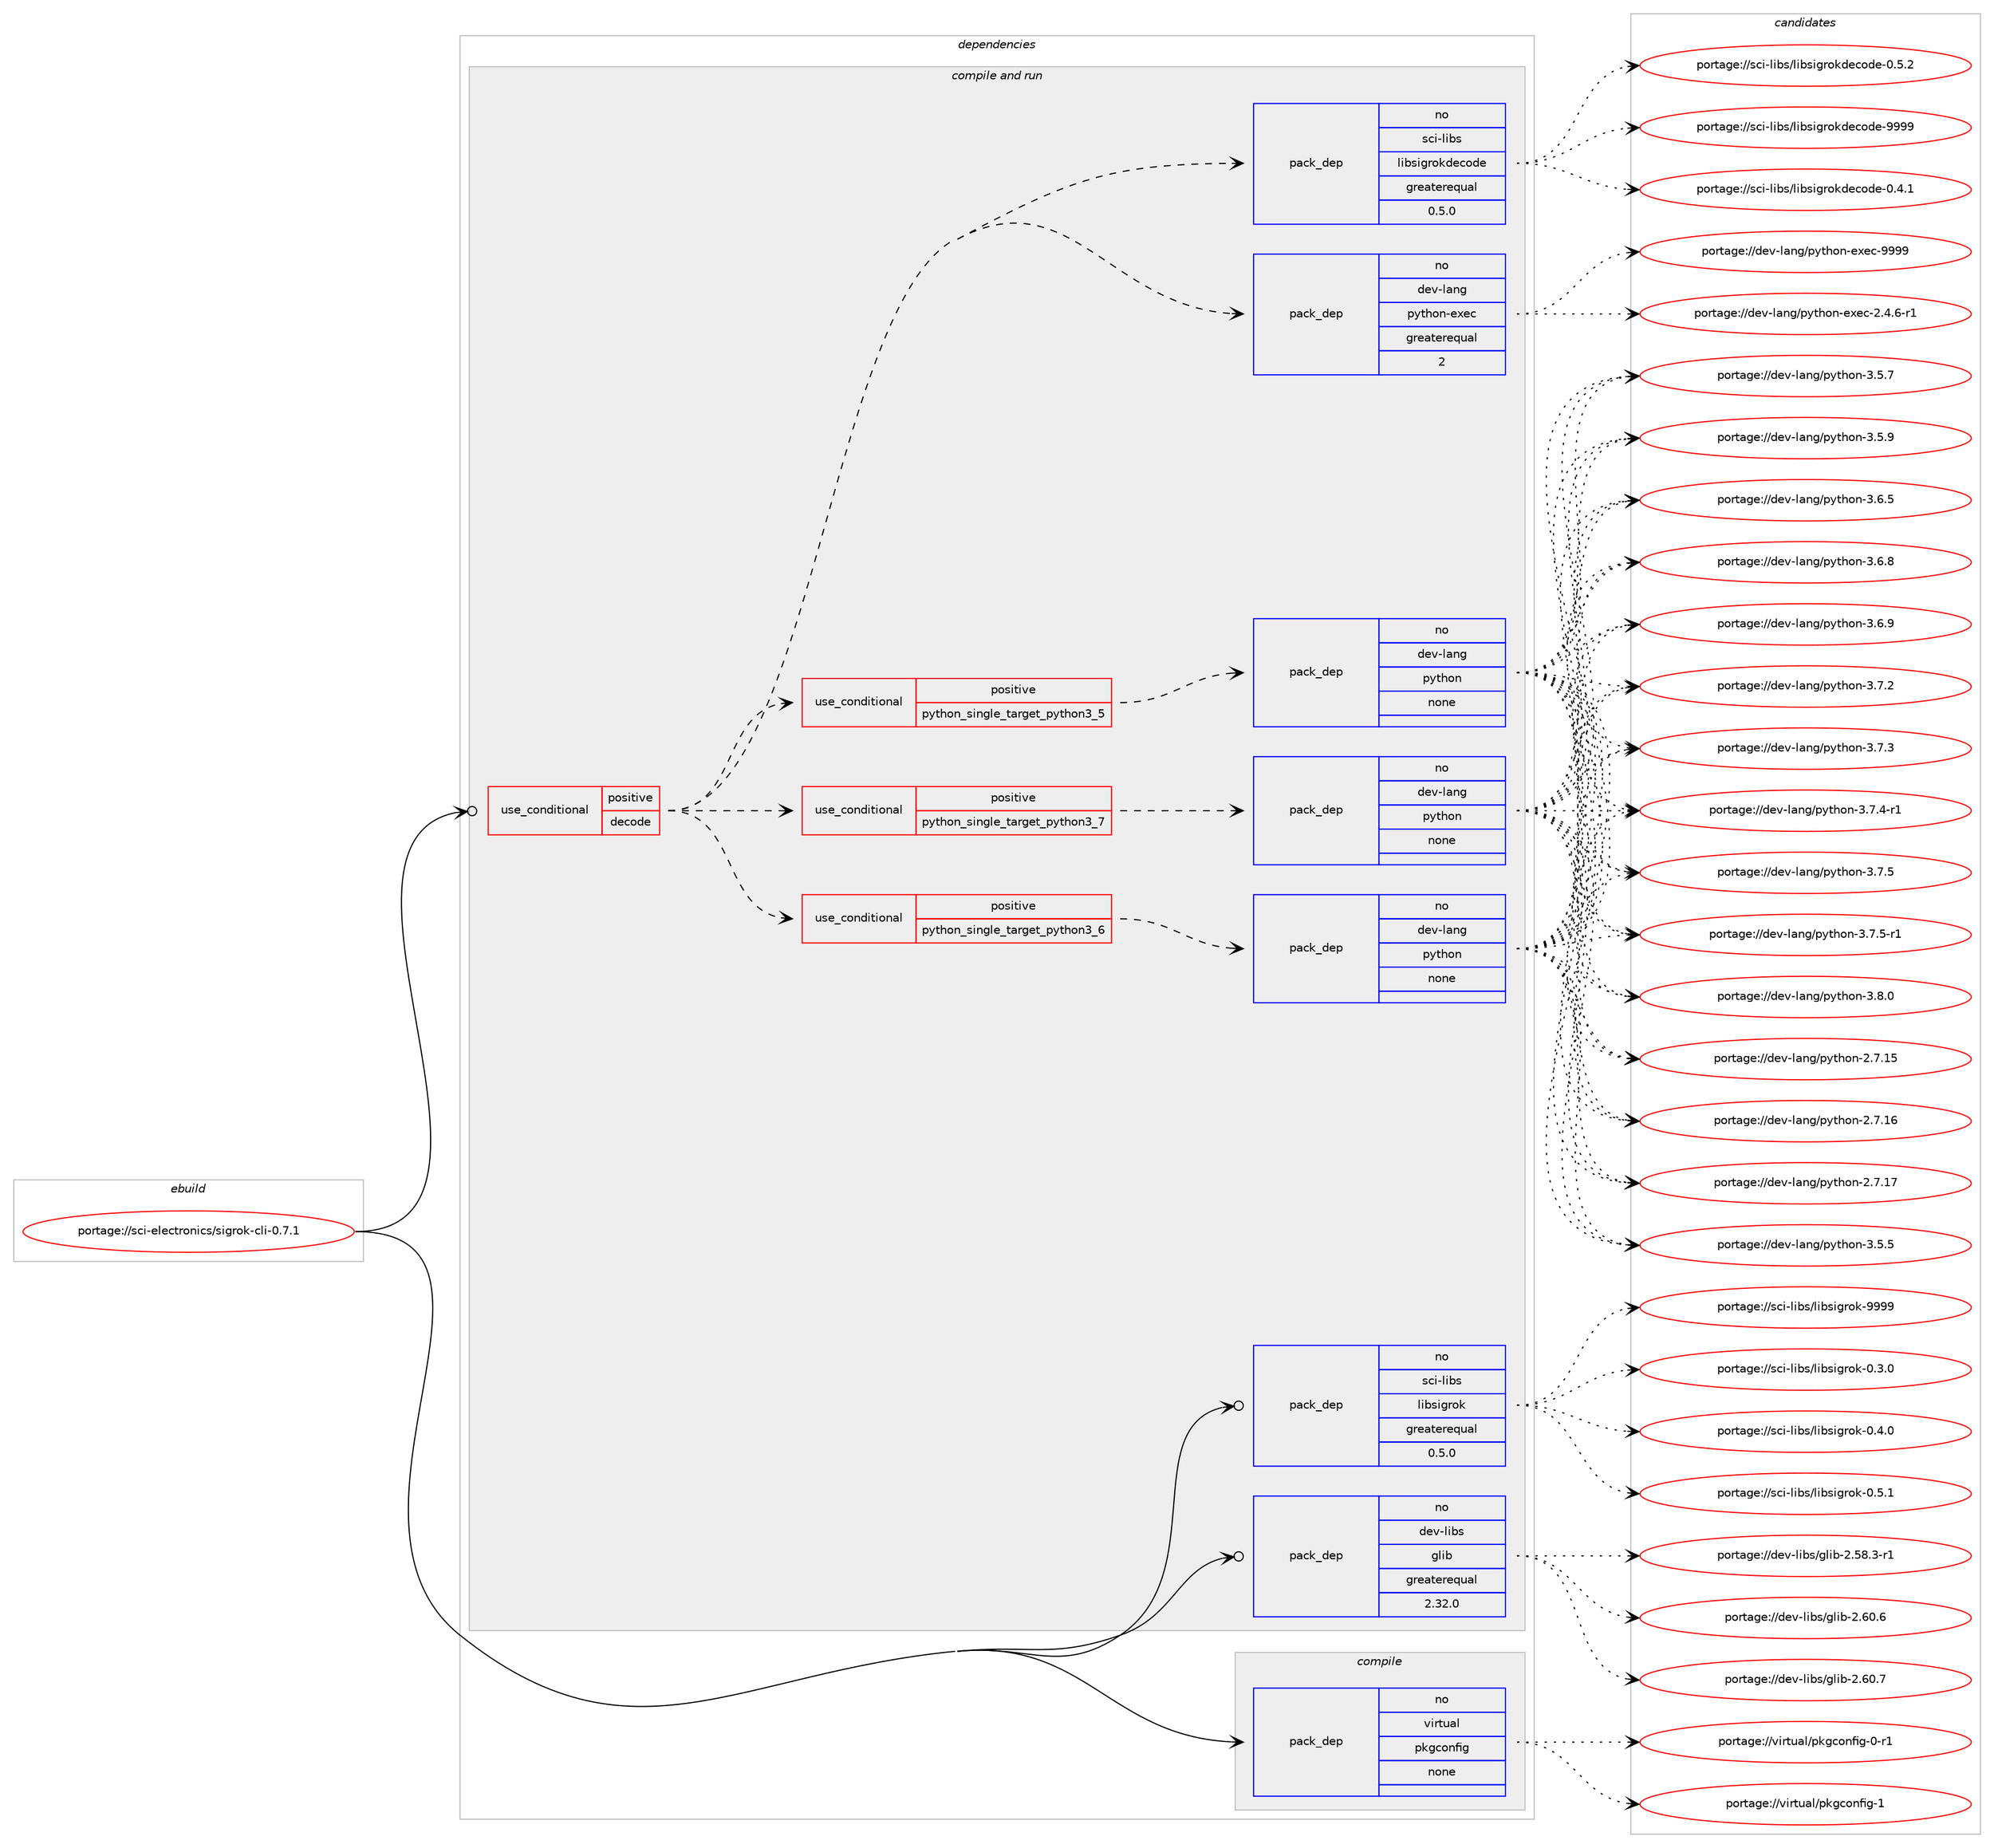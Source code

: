 digraph prolog {

# *************
# Graph options
# *************

newrank=true;
concentrate=true;
compound=true;
graph [rankdir=LR,fontname=Helvetica,fontsize=10,ranksep=1.5];#, ranksep=2.5, nodesep=0.2];
edge  [arrowhead=vee];
node  [fontname=Helvetica,fontsize=10];

# **********
# The ebuild
# **********

subgraph cluster_leftcol {
color=gray;
rank=same;
label=<<i>ebuild</i>>;
id [label="portage://sci-electronics/sigrok-cli-0.7.1", color=red, width=4, href="../sci-electronics/sigrok-cli-0.7.1.svg"];
}

# ****************
# The dependencies
# ****************

subgraph cluster_midcol {
color=gray;
label=<<i>dependencies</i>>;
subgraph cluster_compile {
fillcolor="#eeeeee";
style=filled;
label=<<i>compile</i>>;
subgraph pack284352 {
dependency386658 [label=<<TABLE BORDER="0" CELLBORDER="1" CELLSPACING="0" CELLPADDING="4" WIDTH="220"><TR><TD ROWSPAN="6" CELLPADDING="30">pack_dep</TD></TR><TR><TD WIDTH="110">no</TD></TR><TR><TD>virtual</TD></TR><TR><TD>pkgconfig</TD></TR><TR><TD>none</TD></TR><TR><TD></TD></TR></TABLE>>, shape=none, color=blue];
}
id:e -> dependency386658:w [weight=20,style="solid",arrowhead="vee"];
}
subgraph cluster_compileandrun {
fillcolor="#eeeeee";
style=filled;
label=<<i>compile and run</i>>;
subgraph cond95751 {
dependency386659 [label=<<TABLE BORDER="0" CELLBORDER="1" CELLSPACING="0" CELLPADDING="4"><TR><TD ROWSPAN="3" CELLPADDING="10">use_conditional</TD></TR><TR><TD>positive</TD></TR><TR><TD>decode</TD></TR></TABLE>>, shape=none, color=red];
subgraph pack284353 {
dependency386660 [label=<<TABLE BORDER="0" CELLBORDER="1" CELLSPACING="0" CELLPADDING="4" WIDTH="220"><TR><TD ROWSPAN="6" CELLPADDING="30">pack_dep</TD></TR><TR><TD WIDTH="110">no</TD></TR><TR><TD>sci-libs</TD></TR><TR><TD>libsigrokdecode</TD></TR><TR><TD>greaterequal</TD></TR><TR><TD>0.5.0</TD></TR></TABLE>>, shape=none, color=blue];
}
dependency386659:e -> dependency386660:w [weight=20,style="dashed",arrowhead="vee"];
subgraph cond95752 {
dependency386661 [label=<<TABLE BORDER="0" CELLBORDER="1" CELLSPACING="0" CELLPADDING="4"><TR><TD ROWSPAN="3" CELLPADDING="10">use_conditional</TD></TR><TR><TD>positive</TD></TR><TR><TD>python_single_target_python3_5</TD></TR></TABLE>>, shape=none, color=red];
subgraph pack284354 {
dependency386662 [label=<<TABLE BORDER="0" CELLBORDER="1" CELLSPACING="0" CELLPADDING="4" WIDTH="220"><TR><TD ROWSPAN="6" CELLPADDING="30">pack_dep</TD></TR><TR><TD WIDTH="110">no</TD></TR><TR><TD>dev-lang</TD></TR><TR><TD>python</TD></TR><TR><TD>none</TD></TR><TR><TD></TD></TR></TABLE>>, shape=none, color=blue];
}
dependency386661:e -> dependency386662:w [weight=20,style="dashed",arrowhead="vee"];
}
dependency386659:e -> dependency386661:w [weight=20,style="dashed",arrowhead="vee"];
subgraph cond95753 {
dependency386663 [label=<<TABLE BORDER="0" CELLBORDER="1" CELLSPACING="0" CELLPADDING="4"><TR><TD ROWSPAN="3" CELLPADDING="10">use_conditional</TD></TR><TR><TD>positive</TD></TR><TR><TD>python_single_target_python3_6</TD></TR></TABLE>>, shape=none, color=red];
subgraph pack284355 {
dependency386664 [label=<<TABLE BORDER="0" CELLBORDER="1" CELLSPACING="0" CELLPADDING="4" WIDTH="220"><TR><TD ROWSPAN="6" CELLPADDING="30">pack_dep</TD></TR><TR><TD WIDTH="110">no</TD></TR><TR><TD>dev-lang</TD></TR><TR><TD>python</TD></TR><TR><TD>none</TD></TR><TR><TD></TD></TR></TABLE>>, shape=none, color=blue];
}
dependency386663:e -> dependency386664:w [weight=20,style="dashed",arrowhead="vee"];
}
dependency386659:e -> dependency386663:w [weight=20,style="dashed",arrowhead="vee"];
subgraph cond95754 {
dependency386665 [label=<<TABLE BORDER="0" CELLBORDER="1" CELLSPACING="0" CELLPADDING="4"><TR><TD ROWSPAN="3" CELLPADDING="10">use_conditional</TD></TR><TR><TD>positive</TD></TR><TR><TD>python_single_target_python3_7</TD></TR></TABLE>>, shape=none, color=red];
subgraph pack284356 {
dependency386666 [label=<<TABLE BORDER="0" CELLBORDER="1" CELLSPACING="0" CELLPADDING="4" WIDTH="220"><TR><TD ROWSPAN="6" CELLPADDING="30">pack_dep</TD></TR><TR><TD WIDTH="110">no</TD></TR><TR><TD>dev-lang</TD></TR><TR><TD>python</TD></TR><TR><TD>none</TD></TR><TR><TD></TD></TR></TABLE>>, shape=none, color=blue];
}
dependency386665:e -> dependency386666:w [weight=20,style="dashed",arrowhead="vee"];
}
dependency386659:e -> dependency386665:w [weight=20,style="dashed",arrowhead="vee"];
subgraph pack284357 {
dependency386667 [label=<<TABLE BORDER="0" CELLBORDER="1" CELLSPACING="0" CELLPADDING="4" WIDTH="220"><TR><TD ROWSPAN="6" CELLPADDING="30">pack_dep</TD></TR><TR><TD WIDTH="110">no</TD></TR><TR><TD>dev-lang</TD></TR><TR><TD>python-exec</TD></TR><TR><TD>greaterequal</TD></TR><TR><TD>2</TD></TR></TABLE>>, shape=none, color=blue];
}
dependency386659:e -> dependency386667:w [weight=20,style="dashed",arrowhead="vee"];
}
id:e -> dependency386659:w [weight=20,style="solid",arrowhead="odotvee"];
subgraph pack284358 {
dependency386668 [label=<<TABLE BORDER="0" CELLBORDER="1" CELLSPACING="0" CELLPADDING="4" WIDTH="220"><TR><TD ROWSPAN="6" CELLPADDING="30">pack_dep</TD></TR><TR><TD WIDTH="110">no</TD></TR><TR><TD>dev-libs</TD></TR><TR><TD>glib</TD></TR><TR><TD>greaterequal</TD></TR><TR><TD>2.32.0</TD></TR></TABLE>>, shape=none, color=blue];
}
id:e -> dependency386668:w [weight=20,style="solid",arrowhead="odotvee"];
subgraph pack284359 {
dependency386669 [label=<<TABLE BORDER="0" CELLBORDER="1" CELLSPACING="0" CELLPADDING="4" WIDTH="220"><TR><TD ROWSPAN="6" CELLPADDING="30">pack_dep</TD></TR><TR><TD WIDTH="110">no</TD></TR><TR><TD>sci-libs</TD></TR><TR><TD>libsigrok</TD></TR><TR><TD>greaterequal</TD></TR><TR><TD>0.5.0</TD></TR></TABLE>>, shape=none, color=blue];
}
id:e -> dependency386669:w [weight=20,style="solid",arrowhead="odotvee"];
}
subgraph cluster_run {
fillcolor="#eeeeee";
style=filled;
label=<<i>run</i>>;
}
}

# **************
# The candidates
# **************

subgraph cluster_choices {
rank=same;
color=gray;
label=<<i>candidates</i>>;

subgraph choice284352 {
color=black;
nodesep=1;
choiceportage11810511411611797108471121071039911111010210510345484511449 [label="portage://virtual/pkgconfig-0-r1", color=red, width=4,href="../virtual/pkgconfig-0-r1.svg"];
choiceportage1181051141161179710847112107103991111101021051034549 [label="portage://virtual/pkgconfig-1", color=red, width=4,href="../virtual/pkgconfig-1.svg"];
dependency386658:e -> choiceportage11810511411611797108471121071039911111010210510345484511449:w [style=dotted,weight="100"];
dependency386658:e -> choiceportage1181051141161179710847112107103991111101021051034549:w [style=dotted,weight="100"];
}
subgraph choice284353 {
color=black;
nodesep=1;
choiceportage115991054510810598115471081059811510510311411110710010199111100101454846524649 [label="portage://sci-libs/libsigrokdecode-0.4.1", color=red, width=4,href="../sci-libs/libsigrokdecode-0.4.1.svg"];
choiceportage115991054510810598115471081059811510510311411110710010199111100101454846534650 [label="portage://sci-libs/libsigrokdecode-0.5.2", color=red, width=4,href="../sci-libs/libsigrokdecode-0.5.2.svg"];
choiceportage1159910545108105981154710810598115105103114111107100101991111001014557575757 [label="portage://sci-libs/libsigrokdecode-9999", color=red, width=4,href="../sci-libs/libsigrokdecode-9999.svg"];
dependency386660:e -> choiceportage115991054510810598115471081059811510510311411110710010199111100101454846524649:w [style=dotted,weight="100"];
dependency386660:e -> choiceportage115991054510810598115471081059811510510311411110710010199111100101454846534650:w [style=dotted,weight="100"];
dependency386660:e -> choiceportage1159910545108105981154710810598115105103114111107100101991111001014557575757:w [style=dotted,weight="100"];
}
subgraph choice284354 {
color=black;
nodesep=1;
choiceportage10010111845108971101034711212111610411111045504655464953 [label="portage://dev-lang/python-2.7.15", color=red, width=4,href="../dev-lang/python-2.7.15.svg"];
choiceportage10010111845108971101034711212111610411111045504655464954 [label="portage://dev-lang/python-2.7.16", color=red, width=4,href="../dev-lang/python-2.7.16.svg"];
choiceportage10010111845108971101034711212111610411111045504655464955 [label="portage://dev-lang/python-2.7.17", color=red, width=4,href="../dev-lang/python-2.7.17.svg"];
choiceportage100101118451089711010347112121116104111110455146534653 [label="portage://dev-lang/python-3.5.5", color=red, width=4,href="../dev-lang/python-3.5.5.svg"];
choiceportage100101118451089711010347112121116104111110455146534655 [label="portage://dev-lang/python-3.5.7", color=red, width=4,href="../dev-lang/python-3.5.7.svg"];
choiceportage100101118451089711010347112121116104111110455146534657 [label="portage://dev-lang/python-3.5.9", color=red, width=4,href="../dev-lang/python-3.5.9.svg"];
choiceportage100101118451089711010347112121116104111110455146544653 [label="portage://dev-lang/python-3.6.5", color=red, width=4,href="../dev-lang/python-3.6.5.svg"];
choiceportage100101118451089711010347112121116104111110455146544656 [label="portage://dev-lang/python-3.6.8", color=red, width=4,href="../dev-lang/python-3.6.8.svg"];
choiceportage100101118451089711010347112121116104111110455146544657 [label="portage://dev-lang/python-3.6.9", color=red, width=4,href="../dev-lang/python-3.6.9.svg"];
choiceportage100101118451089711010347112121116104111110455146554650 [label="portage://dev-lang/python-3.7.2", color=red, width=4,href="../dev-lang/python-3.7.2.svg"];
choiceportage100101118451089711010347112121116104111110455146554651 [label="portage://dev-lang/python-3.7.3", color=red, width=4,href="../dev-lang/python-3.7.3.svg"];
choiceportage1001011184510897110103471121211161041111104551465546524511449 [label="portage://dev-lang/python-3.7.4-r1", color=red, width=4,href="../dev-lang/python-3.7.4-r1.svg"];
choiceportage100101118451089711010347112121116104111110455146554653 [label="portage://dev-lang/python-3.7.5", color=red, width=4,href="../dev-lang/python-3.7.5.svg"];
choiceportage1001011184510897110103471121211161041111104551465546534511449 [label="portage://dev-lang/python-3.7.5-r1", color=red, width=4,href="../dev-lang/python-3.7.5-r1.svg"];
choiceportage100101118451089711010347112121116104111110455146564648 [label="portage://dev-lang/python-3.8.0", color=red, width=4,href="../dev-lang/python-3.8.0.svg"];
dependency386662:e -> choiceportage10010111845108971101034711212111610411111045504655464953:w [style=dotted,weight="100"];
dependency386662:e -> choiceportage10010111845108971101034711212111610411111045504655464954:w [style=dotted,weight="100"];
dependency386662:e -> choiceportage10010111845108971101034711212111610411111045504655464955:w [style=dotted,weight="100"];
dependency386662:e -> choiceportage100101118451089711010347112121116104111110455146534653:w [style=dotted,weight="100"];
dependency386662:e -> choiceportage100101118451089711010347112121116104111110455146534655:w [style=dotted,weight="100"];
dependency386662:e -> choiceportage100101118451089711010347112121116104111110455146534657:w [style=dotted,weight="100"];
dependency386662:e -> choiceportage100101118451089711010347112121116104111110455146544653:w [style=dotted,weight="100"];
dependency386662:e -> choiceportage100101118451089711010347112121116104111110455146544656:w [style=dotted,weight="100"];
dependency386662:e -> choiceportage100101118451089711010347112121116104111110455146544657:w [style=dotted,weight="100"];
dependency386662:e -> choiceportage100101118451089711010347112121116104111110455146554650:w [style=dotted,weight="100"];
dependency386662:e -> choiceportage100101118451089711010347112121116104111110455146554651:w [style=dotted,weight="100"];
dependency386662:e -> choiceportage1001011184510897110103471121211161041111104551465546524511449:w [style=dotted,weight="100"];
dependency386662:e -> choiceportage100101118451089711010347112121116104111110455146554653:w [style=dotted,weight="100"];
dependency386662:e -> choiceportage1001011184510897110103471121211161041111104551465546534511449:w [style=dotted,weight="100"];
dependency386662:e -> choiceportage100101118451089711010347112121116104111110455146564648:w [style=dotted,weight="100"];
}
subgraph choice284355 {
color=black;
nodesep=1;
choiceportage10010111845108971101034711212111610411111045504655464953 [label="portage://dev-lang/python-2.7.15", color=red, width=4,href="../dev-lang/python-2.7.15.svg"];
choiceportage10010111845108971101034711212111610411111045504655464954 [label="portage://dev-lang/python-2.7.16", color=red, width=4,href="../dev-lang/python-2.7.16.svg"];
choiceportage10010111845108971101034711212111610411111045504655464955 [label="portage://dev-lang/python-2.7.17", color=red, width=4,href="../dev-lang/python-2.7.17.svg"];
choiceportage100101118451089711010347112121116104111110455146534653 [label="portage://dev-lang/python-3.5.5", color=red, width=4,href="../dev-lang/python-3.5.5.svg"];
choiceportage100101118451089711010347112121116104111110455146534655 [label="portage://dev-lang/python-3.5.7", color=red, width=4,href="../dev-lang/python-3.5.7.svg"];
choiceportage100101118451089711010347112121116104111110455146534657 [label="portage://dev-lang/python-3.5.9", color=red, width=4,href="../dev-lang/python-3.5.9.svg"];
choiceportage100101118451089711010347112121116104111110455146544653 [label="portage://dev-lang/python-3.6.5", color=red, width=4,href="../dev-lang/python-3.6.5.svg"];
choiceportage100101118451089711010347112121116104111110455146544656 [label="portage://dev-lang/python-3.6.8", color=red, width=4,href="../dev-lang/python-3.6.8.svg"];
choiceportage100101118451089711010347112121116104111110455146544657 [label="portage://dev-lang/python-3.6.9", color=red, width=4,href="../dev-lang/python-3.6.9.svg"];
choiceportage100101118451089711010347112121116104111110455146554650 [label="portage://dev-lang/python-3.7.2", color=red, width=4,href="../dev-lang/python-3.7.2.svg"];
choiceportage100101118451089711010347112121116104111110455146554651 [label="portage://dev-lang/python-3.7.3", color=red, width=4,href="../dev-lang/python-3.7.3.svg"];
choiceportage1001011184510897110103471121211161041111104551465546524511449 [label="portage://dev-lang/python-3.7.4-r1", color=red, width=4,href="../dev-lang/python-3.7.4-r1.svg"];
choiceportage100101118451089711010347112121116104111110455146554653 [label="portage://dev-lang/python-3.7.5", color=red, width=4,href="../dev-lang/python-3.7.5.svg"];
choiceportage1001011184510897110103471121211161041111104551465546534511449 [label="portage://dev-lang/python-3.7.5-r1", color=red, width=4,href="../dev-lang/python-3.7.5-r1.svg"];
choiceportage100101118451089711010347112121116104111110455146564648 [label="portage://dev-lang/python-3.8.0", color=red, width=4,href="../dev-lang/python-3.8.0.svg"];
dependency386664:e -> choiceportage10010111845108971101034711212111610411111045504655464953:w [style=dotted,weight="100"];
dependency386664:e -> choiceportage10010111845108971101034711212111610411111045504655464954:w [style=dotted,weight="100"];
dependency386664:e -> choiceportage10010111845108971101034711212111610411111045504655464955:w [style=dotted,weight="100"];
dependency386664:e -> choiceportage100101118451089711010347112121116104111110455146534653:w [style=dotted,weight="100"];
dependency386664:e -> choiceportage100101118451089711010347112121116104111110455146534655:w [style=dotted,weight="100"];
dependency386664:e -> choiceportage100101118451089711010347112121116104111110455146534657:w [style=dotted,weight="100"];
dependency386664:e -> choiceportage100101118451089711010347112121116104111110455146544653:w [style=dotted,weight="100"];
dependency386664:e -> choiceportage100101118451089711010347112121116104111110455146544656:w [style=dotted,weight="100"];
dependency386664:e -> choiceportage100101118451089711010347112121116104111110455146544657:w [style=dotted,weight="100"];
dependency386664:e -> choiceportage100101118451089711010347112121116104111110455146554650:w [style=dotted,weight="100"];
dependency386664:e -> choiceportage100101118451089711010347112121116104111110455146554651:w [style=dotted,weight="100"];
dependency386664:e -> choiceportage1001011184510897110103471121211161041111104551465546524511449:w [style=dotted,weight="100"];
dependency386664:e -> choiceportage100101118451089711010347112121116104111110455146554653:w [style=dotted,weight="100"];
dependency386664:e -> choiceportage1001011184510897110103471121211161041111104551465546534511449:w [style=dotted,weight="100"];
dependency386664:e -> choiceportage100101118451089711010347112121116104111110455146564648:w [style=dotted,weight="100"];
}
subgraph choice284356 {
color=black;
nodesep=1;
choiceportage10010111845108971101034711212111610411111045504655464953 [label="portage://dev-lang/python-2.7.15", color=red, width=4,href="../dev-lang/python-2.7.15.svg"];
choiceportage10010111845108971101034711212111610411111045504655464954 [label="portage://dev-lang/python-2.7.16", color=red, width=4,href="../dev-lang/python-2.7.16.svg"];
choiceportage10010111845108971101034711212111610411111045504655464955 [label="portage://dev-lang/python-2.7.17", color=red, width=4,href="../dev-lang/python-2.7.17.svg"];
choiceportage100101118451089711010347112121116104111110455146534653 [label="portage://dev-lang/python-3.5.5", color=red, width=4,href="../dev-lang/python-3.5.5.svg"];
choiceportage100101118451089711010347112121116104111110455146534655 [label="portage://dev-lang/python-3.5.7", color=red, width=4,href="../dev-lang/python-3.5.7.svg"];
choiceportage100101118451089711010347112121116104111110455146534657 [label="portage://dev-lang/python-3.5.9", color=red, width=4,href="../dev-lang/python-3.5.9.svg"];
choiceportage100101118451089711010347112121116104111110455146544653 [label="portage://dev-lang/python-3.6.5", color=red, width=4,href="../dev-lang/python-3.6.5.svg"];
choiceportage100101118451089711010347112121116104111110455146544656 [label="portage://dev-lang/python-3.6.8", color=red, width=4,href="../dev-lang/python-3.6.8.svg"];
choiceportage100101118451089711010347112121116104111110455146544657 [label="portage://dev-lang/python-3.6.9", color=red, width=4,href="../dev-lang/python-3.6.9.svg"];
choiceportage100101118451089711010347112121116104111110455146554650 [label="portage://dev-lang/python-3.7.2", color=red, width=4,href="../dev-lang/python-3.7.2.svg"];
choiceportage100101118451089711010347112121116104111110455146554651 [label="portage://dev-lang/python-3.7.3", color=red, width=4,href="../dev-lang/python-3.7.3.svg"];
choiceportage1001011184510897110103471121211161041111104551465546524511449 [label="portage://dev-lang/python-3.7.4-r1", color=red, width=4,href="../dev-lang/python-3.7.4-r1.svg"];
choiceportage100101118451089711010347112121116104111110455146554653 [label="portage://dev-lang/python-3.7.5", color=red, width=4,href="../dev-lang/python-3.7.5.svg"];
choiceportage1001011184510897110103471121211161041111104551465546534511449 [label="portage://dev-lang/python-3.7.5-r1", color=red, width=4,href="../dev-lang/python-3.7.5-r1.svg"];
choiceportage100101118451089711010347112121116104111110455146564648 [label="portage://dev-lang/python-3.8.0", color=red, width=4,href="../dev-lang/python-3.8.0.svg"];
dependency386666:e -> choiceportage10010111845108971101034711212111610411111045504655464953:w [style=dotted,weight="100"];
dependency386666:e -> choiceportage10010111845108971101034711212111610411111045504655464954:w [style=dotted,weight="100"];
dependency386666:e -> choiceportage10010111845108971101034711212111610411111045504655464955:w [style=dotted,weight="100"];
dependency386666:e -> choiceportage100101118451089711010347112121116104111110455146534653:w [style=dotted,weight="100"];
dependency386666:e -> choiceportage100101118451089711010347112121116104111110455146534655:w [style=dotted,weight="100"];
dependency386666:e -> choiceportage100101118451089711010347112121116104111110455146534657:w [style=dotted,weight="100"];
dependency386666:e -> choiceportage100101118451089711010347112121116104111110455146544653:w [style=dotted,weight="100"];
dependency386666:e -> choiceportage100101118451089711010347112121116104111110455146544656:w [style=dotted,weight="100"];
dependency386666:e -> choiceportage100101118451089711010347112121116104111110455146544657:w [style=dotted,weight="100"];
dependency386666:e -> choiceportage100101118451089711010347112121116104111110455146554650:w [style=dotted,weight="100"];
dependency386666:e -> choiceportage100101118451089711010347112121116104111110455146554651:w [style=dotted,weight="100"];
dependency386666:e -> choiceportage1001011184510897110103471121211161041111104551465546524511449:w [style=dotted,weight="100"];
dependency386666:e -> choiceportage100101118451089711010347112121116104111110455146554653:w [style=dotted,weight="100"];
dependency386666:e -> choiceportage1001011184510897110103471121211161041111104551465546534511449:w [style=dotted,weight="100"];
dependency386666:e -> choiceportage100101118451089711010347112121116104111110455146564648:w [style=dotted,weight="100"];
}
subgraph choice284357 {
color=black;
nodesep=1;
choiceportage10010111845108971101034711212111610411111045101120101994550465246544511449 [label="portage://dev-lang/python-exec-2.4.6-r1", color=red, width=4,href="../dev-lang/python-exec-2.4.6-r1.svg"];
choiceportage10010111845108971101034711212111610411111045101120101994557575757 [label="portage://dev-lang/python-exec-9999", color=red, width=4,href="../dev-lang/python-exec-9999.svg"];
dependency386667:e -> choiceportage10010111845108971101034711212111610411111045101120101994550465246544511449:w [style=dotted,weight="100"];
dependency386667:e -> choiceportage10010111845108971101034711212111610411111045101120101994557575757:w [style=dotted,weight="100"];
}
subgraph choice284358 {
color=black;
nodesep=1;
choiceportage10010111845108105981154710310810598455046535646514511449 [label="portage://dev-libs/glib-2.58.3-r1", color=red, width=4,href="../dev-libs/glib-2.58.3-r1.svg"];
choiceportage1001011184510810598115471031081059845504654484654 [label="portage://dev-libs/glib-2.60.6", color=red, width=4,href="../dev-libs/glib-2.60.6.svg"];
choiceportage1001011184510810598115471031081059845504654484655 [label="portage://dev-libs/glib-2.60.7", color=red, width=4,href="../dev-libs/glib-2.60.7.svg"];
dependency386668:e -> choiceportage10010111845108105981154710310810598455046535646514511449:w [style=dotted,weight="100"];
dependency386668:e -> choiceportage1001011184510810598115471031081059845504654484654:w [style=dotted,weight="100"];
dependency386668:e -> choiceportage1001011184510810598115471031081059845504654484655:w [style=dotted,weight="100"];
}
subgraph choice284359 {
color=black;
nodesep=1;
choiceportage1159910545108105981154710810598115105103114111107454846514648 [label="portage://sci-libs/libsigrok-0.3.0", color=red, width=4,href="../sci-libs/libsigrok-0.3.0.svg"];
choiceportage1159910545108105981154710810598115105103114111107454846524648 [label="portage://sci-libs/libsigrok-0.4.0", color=red, width=4,href="../sci-libs/libsigrok-0.4.0.svg"];
choiceportage1159910545108105981154710810598115105103114111107454846534649 [label="portage://sci-libs/libsigrok-0.5.1", color=red, width=4,href="../sci-libs/libsigrok-0.5.1.svg"];
choiceportage11599105451081059811547108105981151051031141111074557575757 [label="portage://sci-libs/libsigrok-9999", color=red, width=4,href="../sci-libs/libsigrok-9999.svg"];
dependency386669:e -> choiceportage1159910545108105981154710810598115105103114111107454846514648:w [style=dotted,weight="100"];
dependency386669:e -> choiceportage1159910545108105981154710810598115105103114111107454846524648:w [style=dotted,weight="100"];
dependency386669:e -> choiceportage1159910545108105981154710810598115105103114111107454846534649:w [style=dotted,weight="100"];
dependency386669:e -> choiceportage11599105451081059811547108105981151051031141111074557575757:w [style=dotted,weight="100"];
}
}

}
